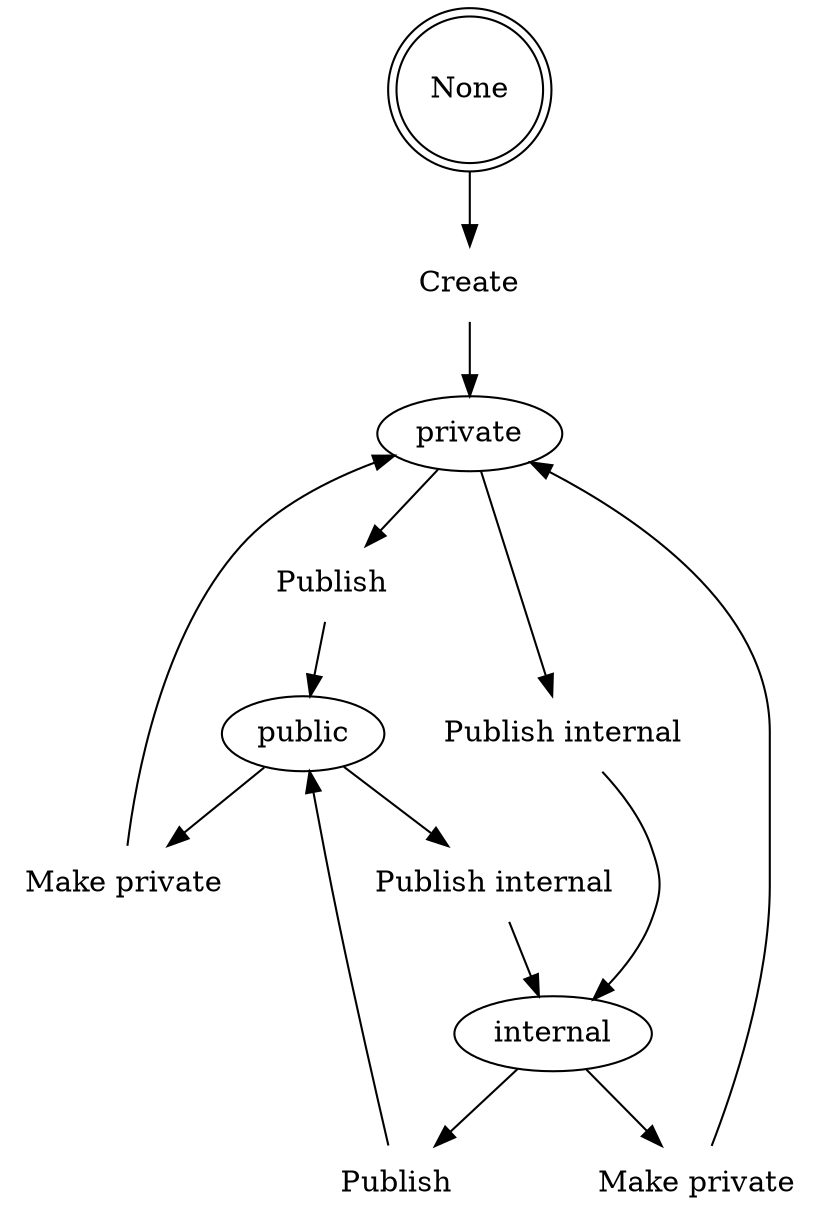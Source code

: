 digraph g {
None [shape=doublecircle]
t1 [shape=none, label="Create"]
"None" -> t1 -> "private"
t2 [shape=none, label="Publish"]
"private" -> t2 -> "public"
t3 [shape=none, label="Publish internal"]
"private" -> t3 -> "internal"
t4 [shape=none, label="Make private"]
"internal" -> t4 -> "private"
t5 [shape=none, label="Publish"]
"internal" -> t5 -> "public"
t6 [shape=none, label="Make private"]
"public" -> t6 -> "private"
t7 [shape=none, label="Publish internal"]
"public" -> t7 -> "internal"
}